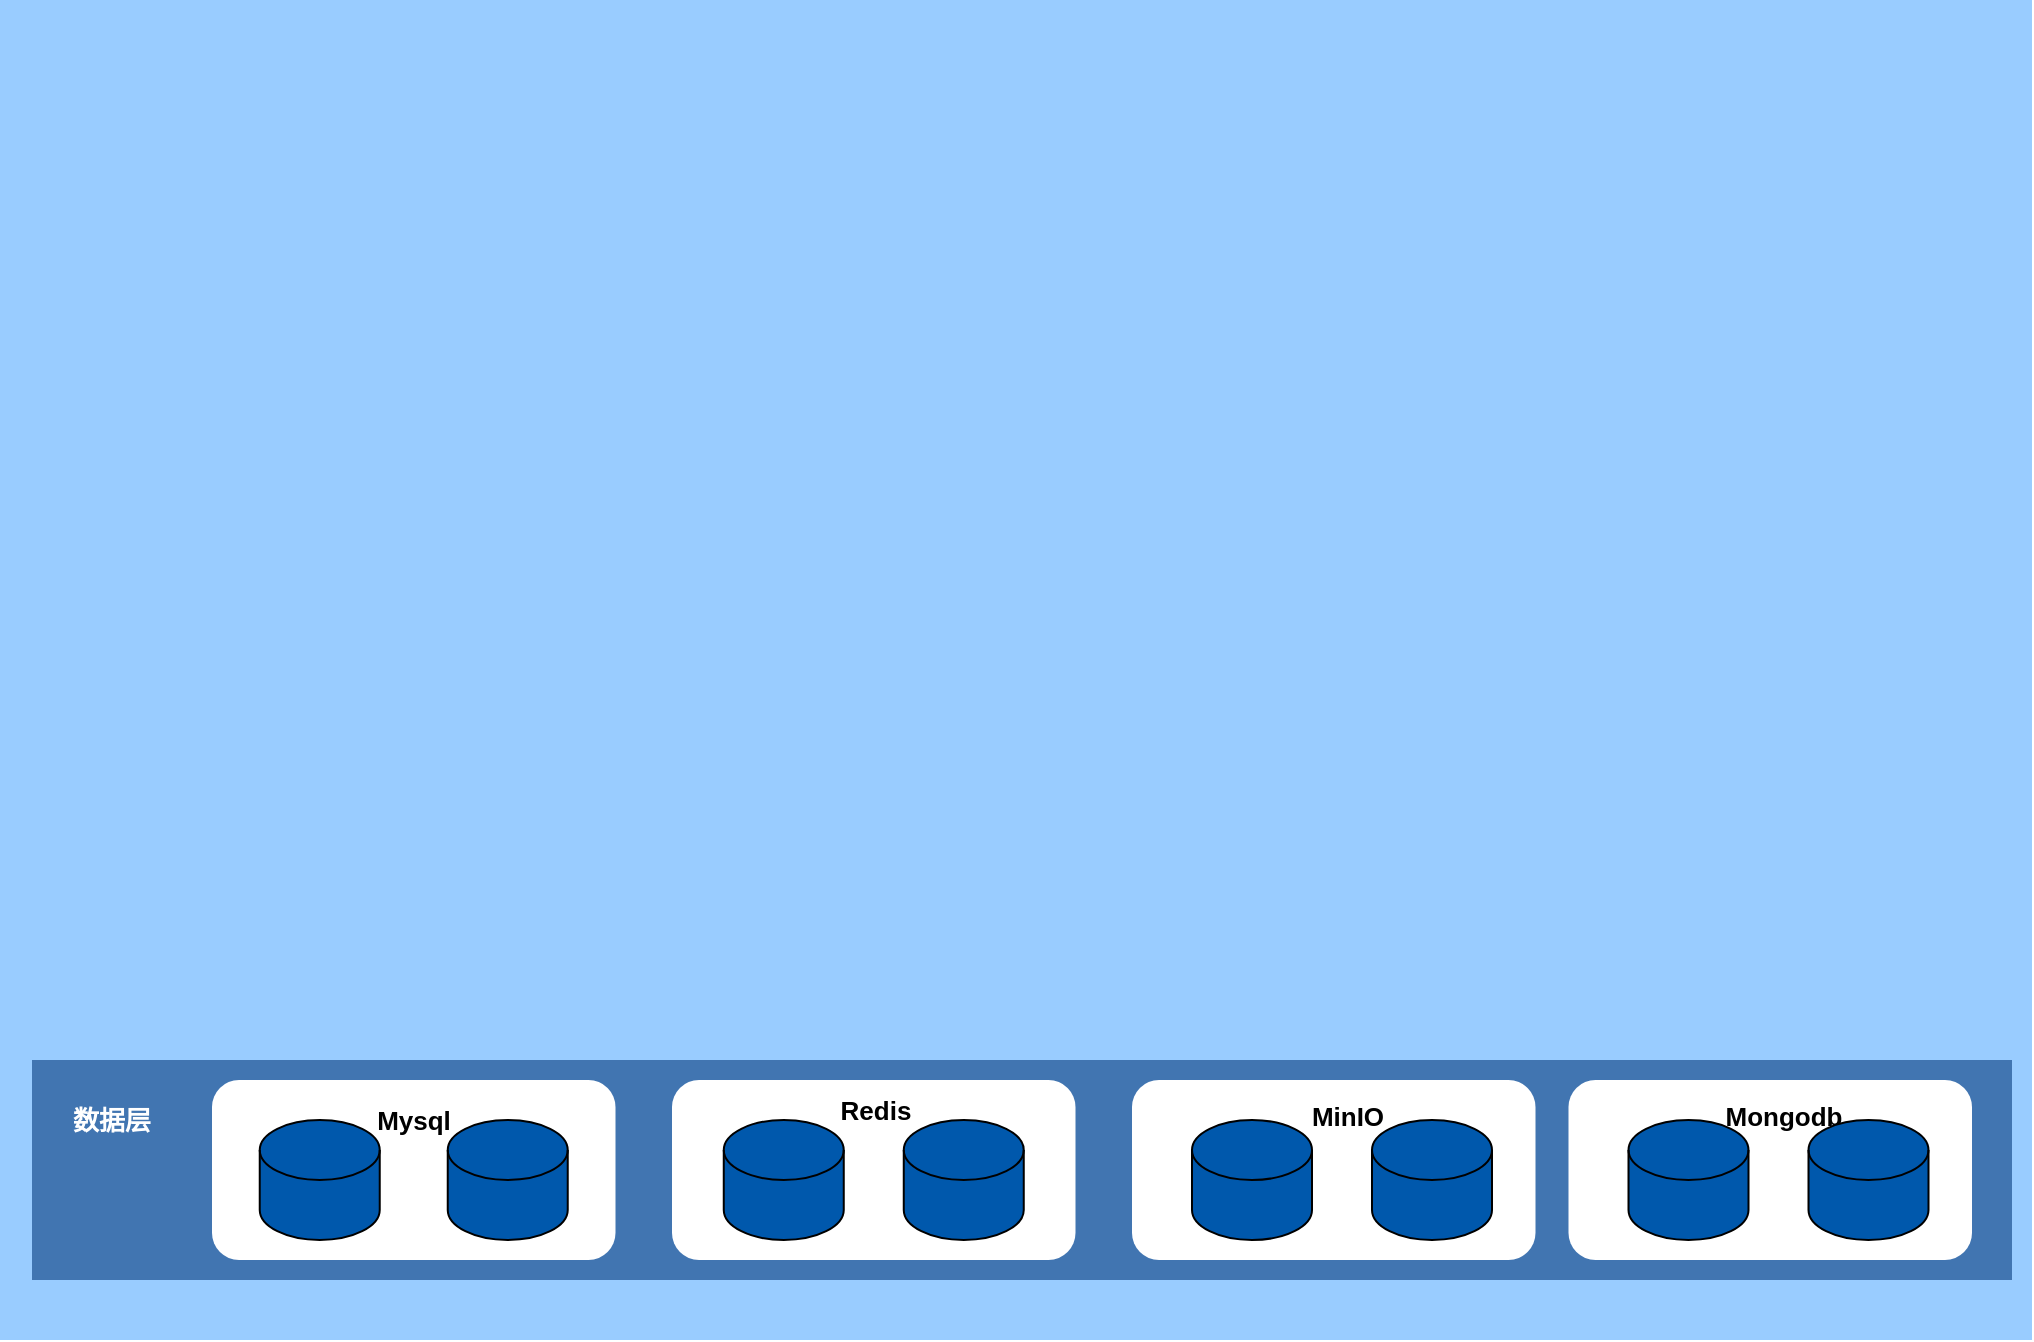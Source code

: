 <mxfile version="24.9.1">
  <diagram name="第 1 页" id="2rpAhfNdgSVbj2Yl61if">
    <mxGraphModel dx="1138" dy="613" grid="1" gridSize="10" guides="1" tooltips="1" connect="1" arrows="1" fold="1" page="1" pageScale="1" pageWidth="827" pageHeight="1169" math="0" shadow="0">
      <root>
        <mxCell id="0" />
        <mxCell id="1" parent="0" />
        <mxCell id="RlNbZg7kIgTh7L_psRPj-1" value="" style="rounded=0;whiteSpace=wrap;html=1;fillColor=#99CCFF;strokeColor=none;" vertex="1" parent="1">
          <mxGeometry x="44" y="40" width="1016" height="670" as="geometry" />
        </mxCell>
        <mxCell id="RlNbZg7kIgTh7L_psRPj-2" value="" style="rounded=0;whiteSpace=wrap;html=1;fillColor=#4175B1;strokeColor=none;" vertex="1" parent="1">
          <mxGeometry x="60" y="570" width="990" height="110" as="geometry" />
        </mxCell>
        <mxCell id="RlNbZg7kIgTh7L_psRPj-3" value="" style="rounded=1;whiteSpace=wrap;html=1;dashed=1;fontStyle=1;fontSize=13;fillColor=#FFFFFF;strokeColor=none;" vertex="1" parent="1">
          <mxGeometry x="150" y="580" width="201.75" height="90" as="geometry" />
        </mxCell>
        <mxCell id="RlNbZg7kIgTh7L_psRPj-4" value="数据层" style="text;html=1;align=center;verticalAlign=middle;whiteSpace=wrap;rounded=0;fontStyle=1;fontSize=13;strokeColor=none;fontColor=#FFFFFF;" vertex="1" parent="1">
          <mxGeometry x="70" y="585" width="60" height="30" as="geometry" />
        </mxCell>
        <mxCell id="RlNbZg7kIgTh7L_psRPj-5" value="" style="shape=cylinder3;whiteSpace=wrap;html=1;boundedLbl=1;backgroundOutline=1;size=15;fontStyle=1;fontSize=13;strokeColor=default;fillColor=#0058AC;" vertex="1" parent="1">
          <mxGeometry x="173.87" y="600" width="60" height="60" as="geometry" />
        </mxCell>
        <mxCell id="RlNbZg7kIgTh7L_psRPj-6" value="" style="shape=cylinder3;whiteSpace=wrap;html=1;boundedLbl=1;backgroundOutline=1;size=15;fontStyle=1;fontSize=13;strokeColor=default;fillColor=#0058AC;" vertex="1" parent="1">
          <mxGeometry x="267.87" y="600" width="60" height="60" as="geometry" />
        </mxCell>
        <mxCell id="RlNbZg7kIgTh7L_psRPj-7" value="" style="rounded=1;whiteSpace=wrap;html=1;dashed=1;fontStyle=1;fontSize=13;fillColor=#FFFFFF;strokeColor=none;" vertex="1" parent="1">
          <mxGeometry x="380" y="580" width="201.75" height="90" as="geometry" />
        </mxCell>
        <mxCell id="RlNbZg7kIgTh7L_psRPj-8" value="Mysql" style="text;html=1;align=center;verticalAlign=middle;whiteSpace=wrap;rounded=0;fontStyle=1;fontSize=13;strokeColor=none;fontColor=#000000;" vertex="1" parent="1">
          <mxGeometry x="220.87" y="585" width="60" height="30" as="geometry" />
        </mxCell>
        <mxCell id="RlNbZg7kIgTh7L_psRPj-9" value="" style="shape=cylinder3;whiteSpace=wrap;html=1;boundedLbl=1;backgroundOutline=1;size=15;fontStyle=1;fontSize=13;strokeColor=default;fillColor=#0058AC;" vertex="1" parent="1">
          <mxGeometry x="405.88" y="600" width="60" height="60" as="geometry" />
        </mxCell>
        <mxCell id="RlNbZg7kIgTh7L_psRPj-10" value="" style="shape=cylinder3;whiteSpace=wrap;html=1;boundedLbl=1;backgroundOutline=1;size=15;fontStyle=1;fontSize=13;strokeColor=default;fillColor=#0058AC;" vertex="1" parent="1">
          <mxGeometry x="495.88" y="600" width="60" height="60" as="geometry" />
        </mxCell>
        <mxCell id="RlNbZg7kIgTh7L_psRPj-11" value="Redis" style="text;html=1;align=center;verticalAlign=middle;whiteSpace=wrap;rounded=0;fontStyle=1;fontSize=13;strokeColor=none;fontColor=#000000;" vertex="1" parent="1">
          <mxGeometry x="451.75" y="580" width="60" height="30" as="geometry" />
        </mxCell>
        <mxCell id="RlNbZg7kIgTh7L_psRPj-12" value="" style="rounded=1;whiteSpace=wrap;html=1;dashed=1;fontStyle=1;fontSize=13;fillColor=#FFFFFF;strokeColor=none;" vertex="1" parent="1">
          <mxGeometry x="610" y="580" width="201.75" height="90" as="geometry" />
        </mxCell>
        <mxCell id="RlNbZg7kIgTh7L_psRPj-13" value="MinIO" style="text;html=1;align=center;verticalAlign=middle;whiteSpace=wrap;rounded=0;fontStyle=1;fontSize=13;strokeColor=none;fontColor=#000000;" vertex="1" parent="1">
          <mxGeometry x="687.75" y="583" width="60" height="30" as="geometry" />
        </mxCell>
        <mxCell id="RlNbZg7kIgTh7L_psRPj-14" value="" style="shape=cylinder3;whiteSpace=wrap;html=1;boundedLbl=1;backgroundOutline=1;size=15;fontStyle=1;fontSize=13;strokeColor=default;fillColor=#0058AC;" vertex="1" parent="1">
          <mxGeometry x="640" y="600" width="60" height="60" as="geometry" />
        </mxCell>
        <mxCell id="RlNbZg7kIgTh7L_psRPj-15" value="" style="shape=cylinder3;whiteSpace=wrap;html=1;boundedLbl=1;backgroundOutline=1;size=15;fontStyle=1;fontSize=13;strokeColor=default;fillColor=#0058AC;" vertex="1" parent="1">
          <mxGeometry x="730" y="600" width="60" height="60" as="geometry" />
        </mxCell>
        <mxCell id="RlNbZg7kIgTh7L_psRPj-17" value="" style="rounded=1;whiteSpace=wrap;html=1;dashed=1;fontStyle=1;fontSize=13;fillColor=#FFFFFF;strokeColor=none;" vertex="1" parent="1">
          <mxGeometry x="828.25" y="580" width="201.75" height="90" as="geometry" />
        </mxCell>
        <mxCell id="RlNbZg7kIgTh7L_psRPj-18" value="Mongodb" style="text;html=1;align=center;verticalAlign=middle;whiteSpace=wrap;rounded=0;fontStyle=1;fontSize=13;strokeColor=none;fontColor=#000000;" vertex="1" parent="1">
          <mxGeometry x="906" y="583" width="60" height="30" as="geometry" />
        </mxCell>
        <mxCell id="RlNbZg7kIgTh7L_psRPj-19" value="" style="shape=cylinder3;whiteSpace=wrap;html=1;boundedLbl=1;backgroundOutline=1;size=15;fontStyle=1;fontSize=13;strokeColor=default;fillColor=#0058AC;" vertex="1" parent="1">
          <mxGeometry x="858.25" y="600" width="60" height="60" as="geometry" />
        </mxCell>
        <mxCell id="RlNbZg7kIgTh7L_psRPj-20" value="" style="shape=cylinder3;whiteSpace=wrap;html=1;boundedLbl=1;backgroundOutline=1;size=15;fontStyle=1;fontSize=13;strokeColor=default;fillColor=#0058AC;" vertex="1" parent="1">
          <mxGeometry x="948.25" y="600" width="60" height="60" as="geometry" />
        </mxCell>
      </root>
    </mxGraphModel>
  </diagram>
</mxfile>
